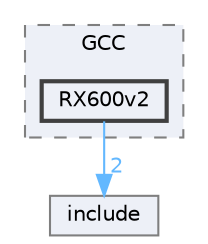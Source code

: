 digraph "D:/Projects/Raspberrypi_pico/pico_freertos_final/freertos_pico2/pico_freertos/FreeRTOS-Kernel/portable/GCC/RX600v2"
{
 // LATEX_PDF_SIZE
  bgcolor="transparent";
  edge [fontname=Helvetica,fontsize=10,labelfontname=Helvetica,labelfontsize=10];
  node [fontname=Helvetica,fontsize=10,shape=box,height=0.2,width=0.4];
  compound=true
  subgraph clusterdir_d47f747b1f9f69e8b995df24b56b1471 {
    graph [ bgcolor="#edf0f7", pencolor="grey50", label="GCC", fontname=Helvetica,fontsize=10 style="filled,dashed", URL="dir_d47f747b1f9f69e8b995df24b56b1471.html",tooltip=""]
  dir_b08e43f11ad7e71723121475895e4bfd [label="RX600v2", fillcolor="#edf0f7", color="grey25", style="filled,bold", URL="dir_b08e43f11ad7e71723121475895e4bfd.html",tooltip=""];
  }
  dir_c69ece34c3f150cb2c6f1098178b172a [label="include", fillcolor="#edf0f7", color="grey50", style="filled", URL="dir_c69ece34c3f150cb2c6f1098178b172a.html",tooltip=""];
  dir_b08e43f11ad7e71723121475895e4bfd->dir_c69ece34c3f150cb2c6f1098178b172a [headlabel="2", labeldistance=1.5 headhref="dir_000215_000125.html" href="dir_000215_000125.html" color="steelblue1" fontcolor="steelblue1"];
}
